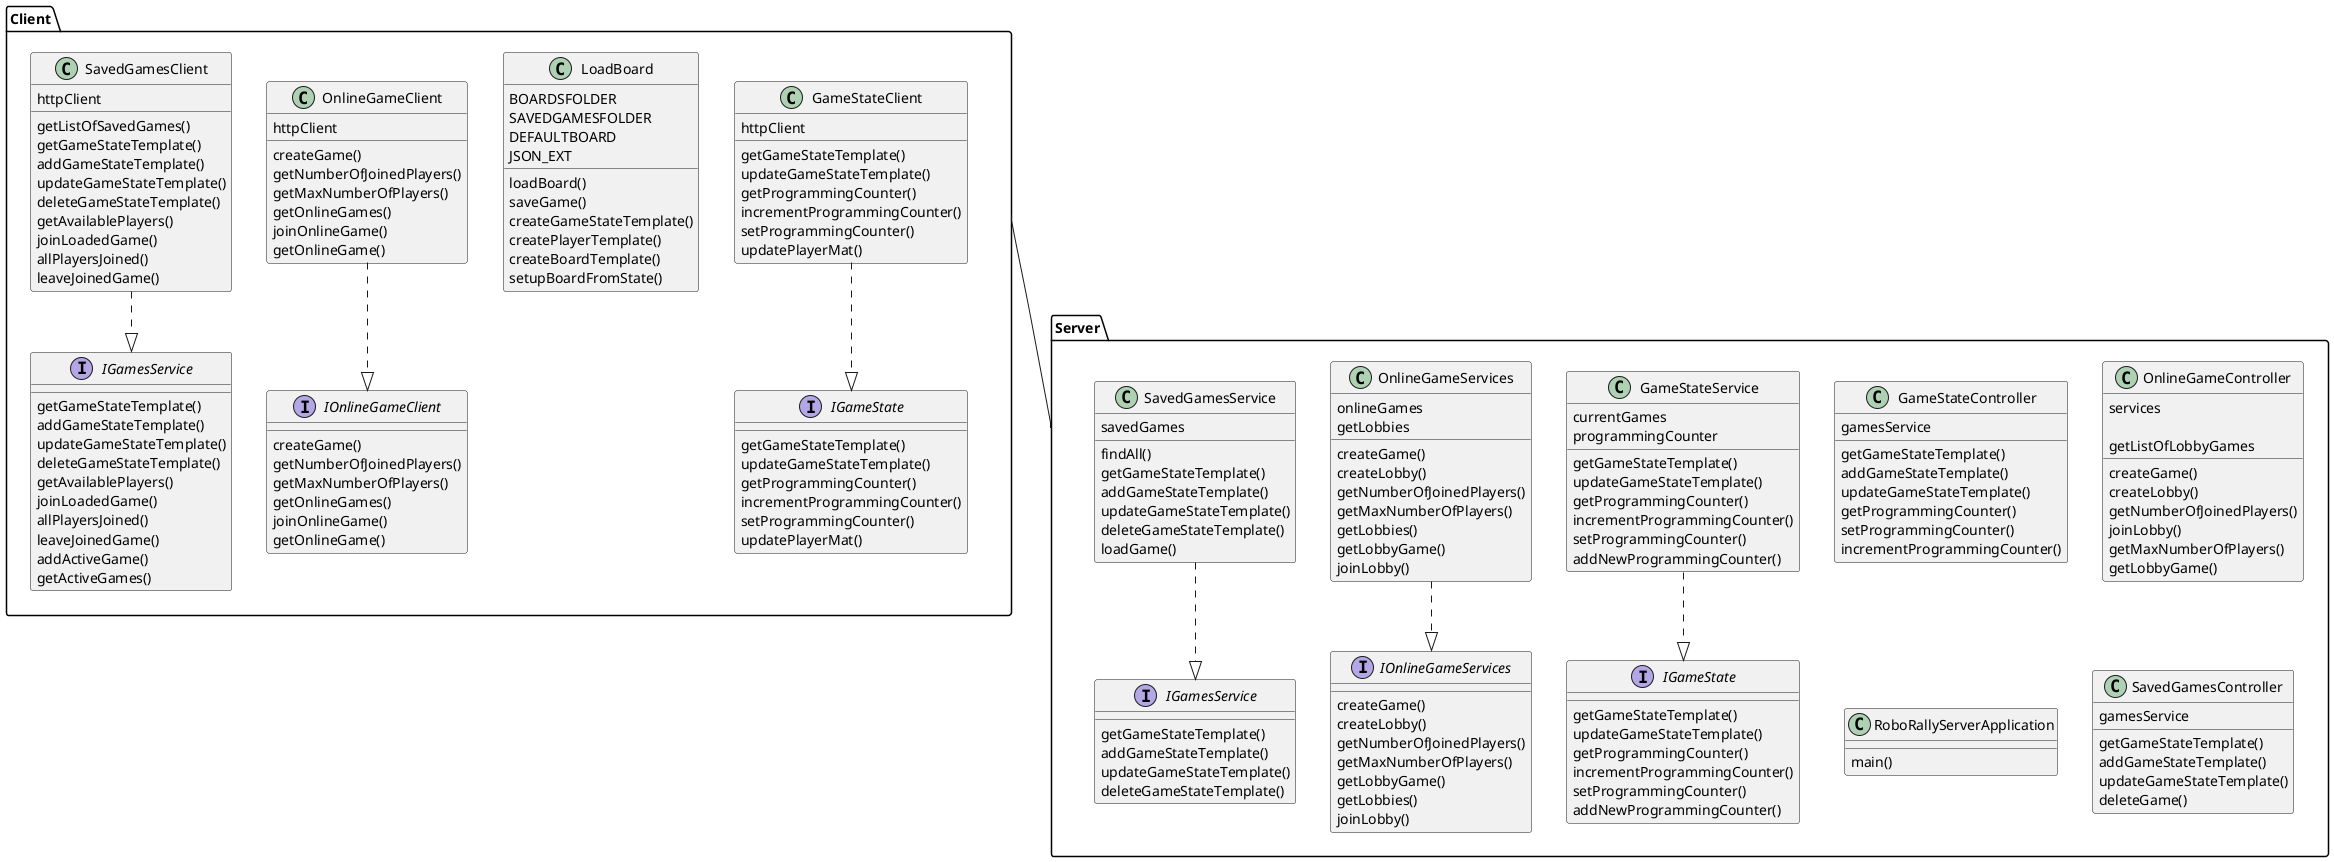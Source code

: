 @startuml
'https://plantuml.com/sequence-diagram

package Client {
    class GameStateClient {
        httpClient

        getGameStateTemplate()
        updateGameStateTemplate()
        getProgrammingCounter()
        incrementProgrammingCounter()
        setProgrammingCounter()
        updatePlayerMat()
    }

    class LoadBoard {
        BOARDSFOLDER
        SAVEDGAMESFOLDER
        DEFAULTBOARD
        JSON_EXT

        loadBoard()
        saveGame()
        createGameStateTemplate()
        createPlayerTemplate()
        createBoardTemplate()
        setupBoardFromState()
    }

    class OnlineGameClient {
        httpClient

        createGame()
        getNumberOfJoinedPlayers()
        getMaxNumberOfPlayers()
        getOnlineGames()
        joinOnlineGame()
        getOnlineGame()
    }

    class SavedGamesClient {
        httpClient

        getListOfSavedGames()
        getGameStateTemplate()
        addGameStateTemplate()
        updateGameStateTemplate()
        deleteGameStateTemplate()
        getAvailablePlayers()
        joinLoadedGame()
        allPlayersJoined()
        leaveJoinedGame()
    }

    interface IGameState {
        getGameStateTemplate()
        updateGameStateTemplate()
        getProgrammingCounter()
        incrementProgrammingCounter()
        setProgrammingCounter()
        updatePlayerMat()
    }

    interface IGamesService {
        getGameStateTemplate()
        addGameStateTemplate()
        updateGameStateTemplate()
        deleteGameStateTemplate()
        getAvailablePlayers()
        joinLoadedGame()
        allPlayersJoined()
        leaveJoinedGame()
        addActiveGame()
        getActiveGames()
    }

    interface IOnlineGameClient {
        createGame()
        getNumberOfJoinedPlayers()
        getMaxNumberOfPlayers()
        getOnlineGames()
        joinOnlineGame()
        getOnlineGame()
    }
}

package Server {
    class GameStateController {
        gamesService

        getGameStateTemplate()
        addGameStateTemplate()
        updateGameStateTemplate()
        getProgrammingCounter()
        setProgrammingCounter()
        incrementProgrammingCounter()
    }

    class GameStateService {
        currentGames
        programmingCounter

        getGameStateTemplate()
        updateGameStateTemplate()
        getProgrammingCounter()
        incrementProgrammingCounter()
        setProgrammingCounter()
        addNewProgrammingCounter()
    }

    class OnlineGameController {
        services

        createGame()
        createLobby()
        getNumberOfJoinedPlayers()
        joinLobby()
        getMaxNumberOfPlayers()
        getLobbyGame()
        getListOfLobbyGames
    }

    class OnlineGameServices {
        onlineGames
        getLobbies

        createGame()
        createLobby()
        getNumberOfJoinedPlayers()
        getMaxNumberOfPlayers()
        getLobbies()
        getLobbyGame()
        joinLobby()
    }

    class RoboRallyServerApplication {
        main()
    }

    class SavedGamesController {
        gamesService

        getGameStateTemplate()
        addGameStateTemplate()
        updateGameStateTemplate()
        deleteGame()
    }

    class SavedGamesService {
        savedGames

        findAll()
        getGameStateTemplate()
        addGameStateTemplate()
        updateGameStateTemplate()
        deleteGameStateTemplate()
        loadGame()
    }

    interface "IGameState" as ServerIGameState
    interface "IGamesService" as ServerIGamesService

    interface ServerIGamesService {
        getGameStateTemplate()
        addGameStateTemplate()
        updateGameStateTemplate()
        deleteGameStateTemplate()
    }

    interface ServerIGameState {
        getGameStateTemplate()
        updateGameStateTemplate()
        getProgrammingCounter()
        incrementProgrammingCounter()
        setProgrammingCounter()
        addNewProgrammingCounter()
    }

    interface IOnlineGameServices {
        createGame()
        createLobby()
        getNumberOfJoinedPlayers()
        getMaxNumberOfPlayers()
        getLobbyGame()
        getLobbies()
        joinLobby()
    }
}

/' Client connections '/
GameStateClient ..|> IGameState
OnlineGameClient ..|> IOnlineGameClient
SavedGamesClient ..|> IGamesService

/' Server connections '/
GameStateService ..|> ServerIGameState
OnlineGameServices ..|> IOnlineGameServices
SavedGamesService ..|> ServerIGamesService

/' General connections '/
Client -- Server

@enduml